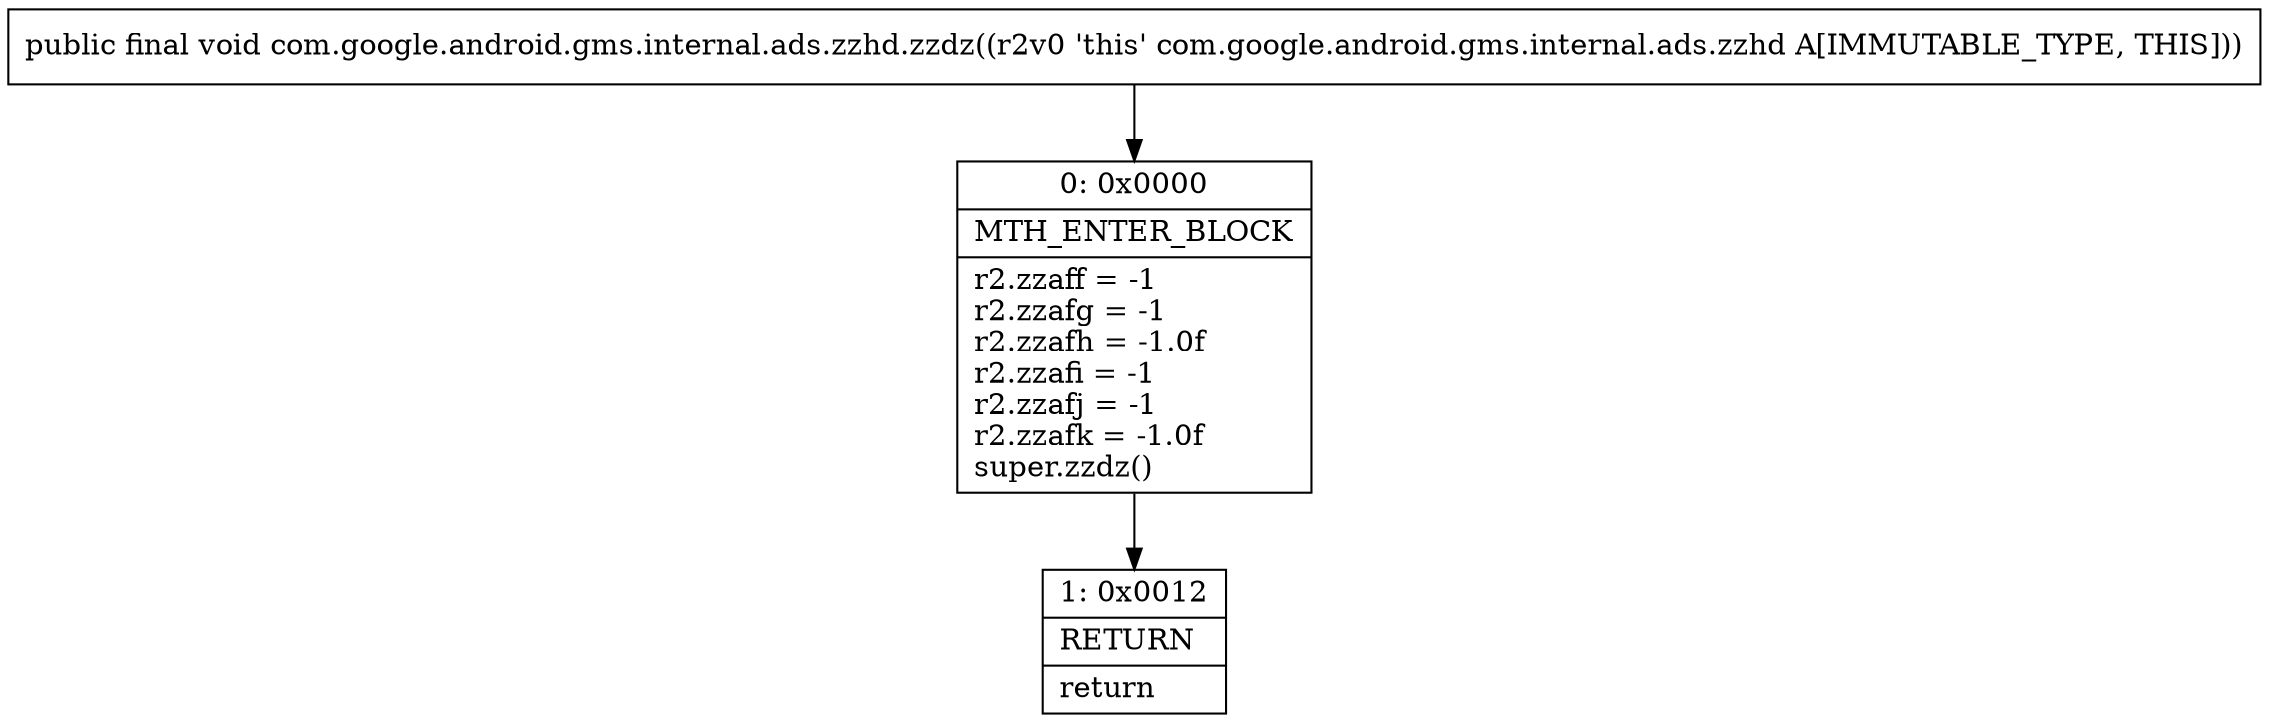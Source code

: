 digraph "CFG forcom.google.android.gms.internal.ads.zzhd.zzdz()V" {
Node_0 [shape=record,label="{0\:\ 0x0000|MTH_ENTER_BLOCK\l|r2.zzaff = \-1\lr2.zzafg = \-1\lr2.zzafh = \-1.0f\lr2.zzafi = \-1\lr2.zzafj = \-1\lr2.zzafk = \-1.0f\lsuper.zzdz()\l}"];
Node_1 [shape=record,label="{1\:\ 0x0012|RETURN\l|return\l}"];
MethodNode[shape=record,label="{public final void com.google.android.gms.internal.ads.zzhd.zzdz((r2v0 'this' com.google.android.gms.internal.ads.zzhd A[IMMUTABLE_TYPE, THIS])) }"];
MethodNode -> Node_0;
Node_0 -> Node_1;
}

